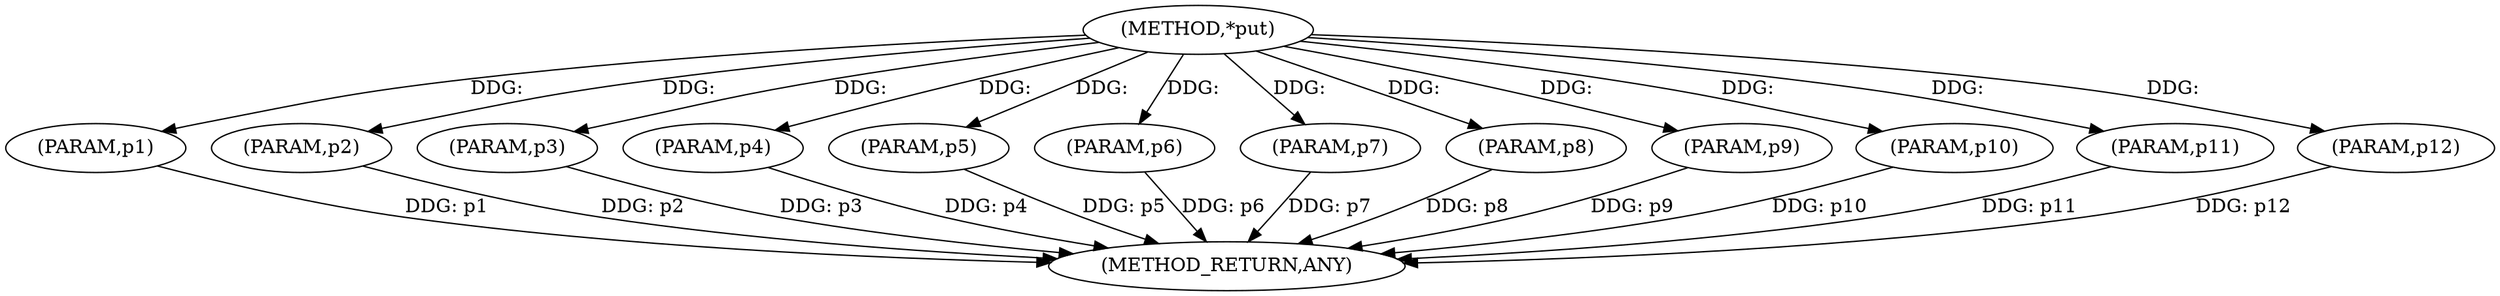 digraph "*put" {  
"100630" [label = <(METHOD,*put)> ]
"100643" [label = <(METHOD_RETURN,ANY)> ]
"100631" [label = <(PARAM,p1)> ]
"100632" [label = <(PARAM,p2)> ]
"100633" [label = <(PARAM,p3)> ]
"100634" [label = <(PARAM,p4)> ]
"100635" [label = <(PARAM,p5)> ]
"100636" [label = <(PARAM,p6)> ]
"100637" [label = <(PARAM,p7)> ]
"100638" [label = <(PARAM,p8)> ]
"100639" [label = <(PARAM,p9)> ]
"100640" [label = <(PARAM,p10)> ]
"100641" [label = <(PARAM,p11)> ]
"100642" [label = <(PARAM,p12)> ]
  "100631" -> "100643"  [ label = "DDG: p1"] 
  "100632" -> "100643"  [ label = "DDG: p2"] 
  "100633" -> "100643"  [ label = "DDG: p3"] 
  "100634" -> "100643"  [ label = "DDG: p4"] 
  "100635" -> "100643"  [ label = "DDG: p5"] 
  "100636" -> "100643"  [ label = "DDG: p6"] 
  "100637" -> "100643"  [ label = "DDG: p7"] 
  "100638" -> "100643"  [ label = "DDG: p8"] 
  "100639" -> "100643"  [ label = "DDG: p9"] 
  "100640" -> "100643"  [ label = "DDG: p10"] 
  "100641" -> "100643"  [ label = "DDG: p11"] 
  "100642" -> "100643"  [ label = "DDG: p12"] 
  "100630" -> "100631"  [ label = "DDG: "] 
  "100630" -> "100632"  [ label = "DDG: "] 
  "100630" -> "100633"  [ label = "DDG: "] 
  "100630" -> "100634"  [ label = "DDG: "] 
  "100630" -> "100635"  [ label = "DDG: "] 
  "100630" -> "100636"  [ label = "DDG: "] 
  "100630" -> "100637"  [ label = "DDG: "] 
  "100630" -> "100638"  [ label = "DDG: "] 
  "100630" -> "100639"  [ label = "DDG: "] 
  "100630" -> "100640"  [ label = "DDG: "] 
  "100630" -> "100641"  [ label = "DDG: "] 
  "100630" -> "100642"  [ label = "DDG: "] 
}
